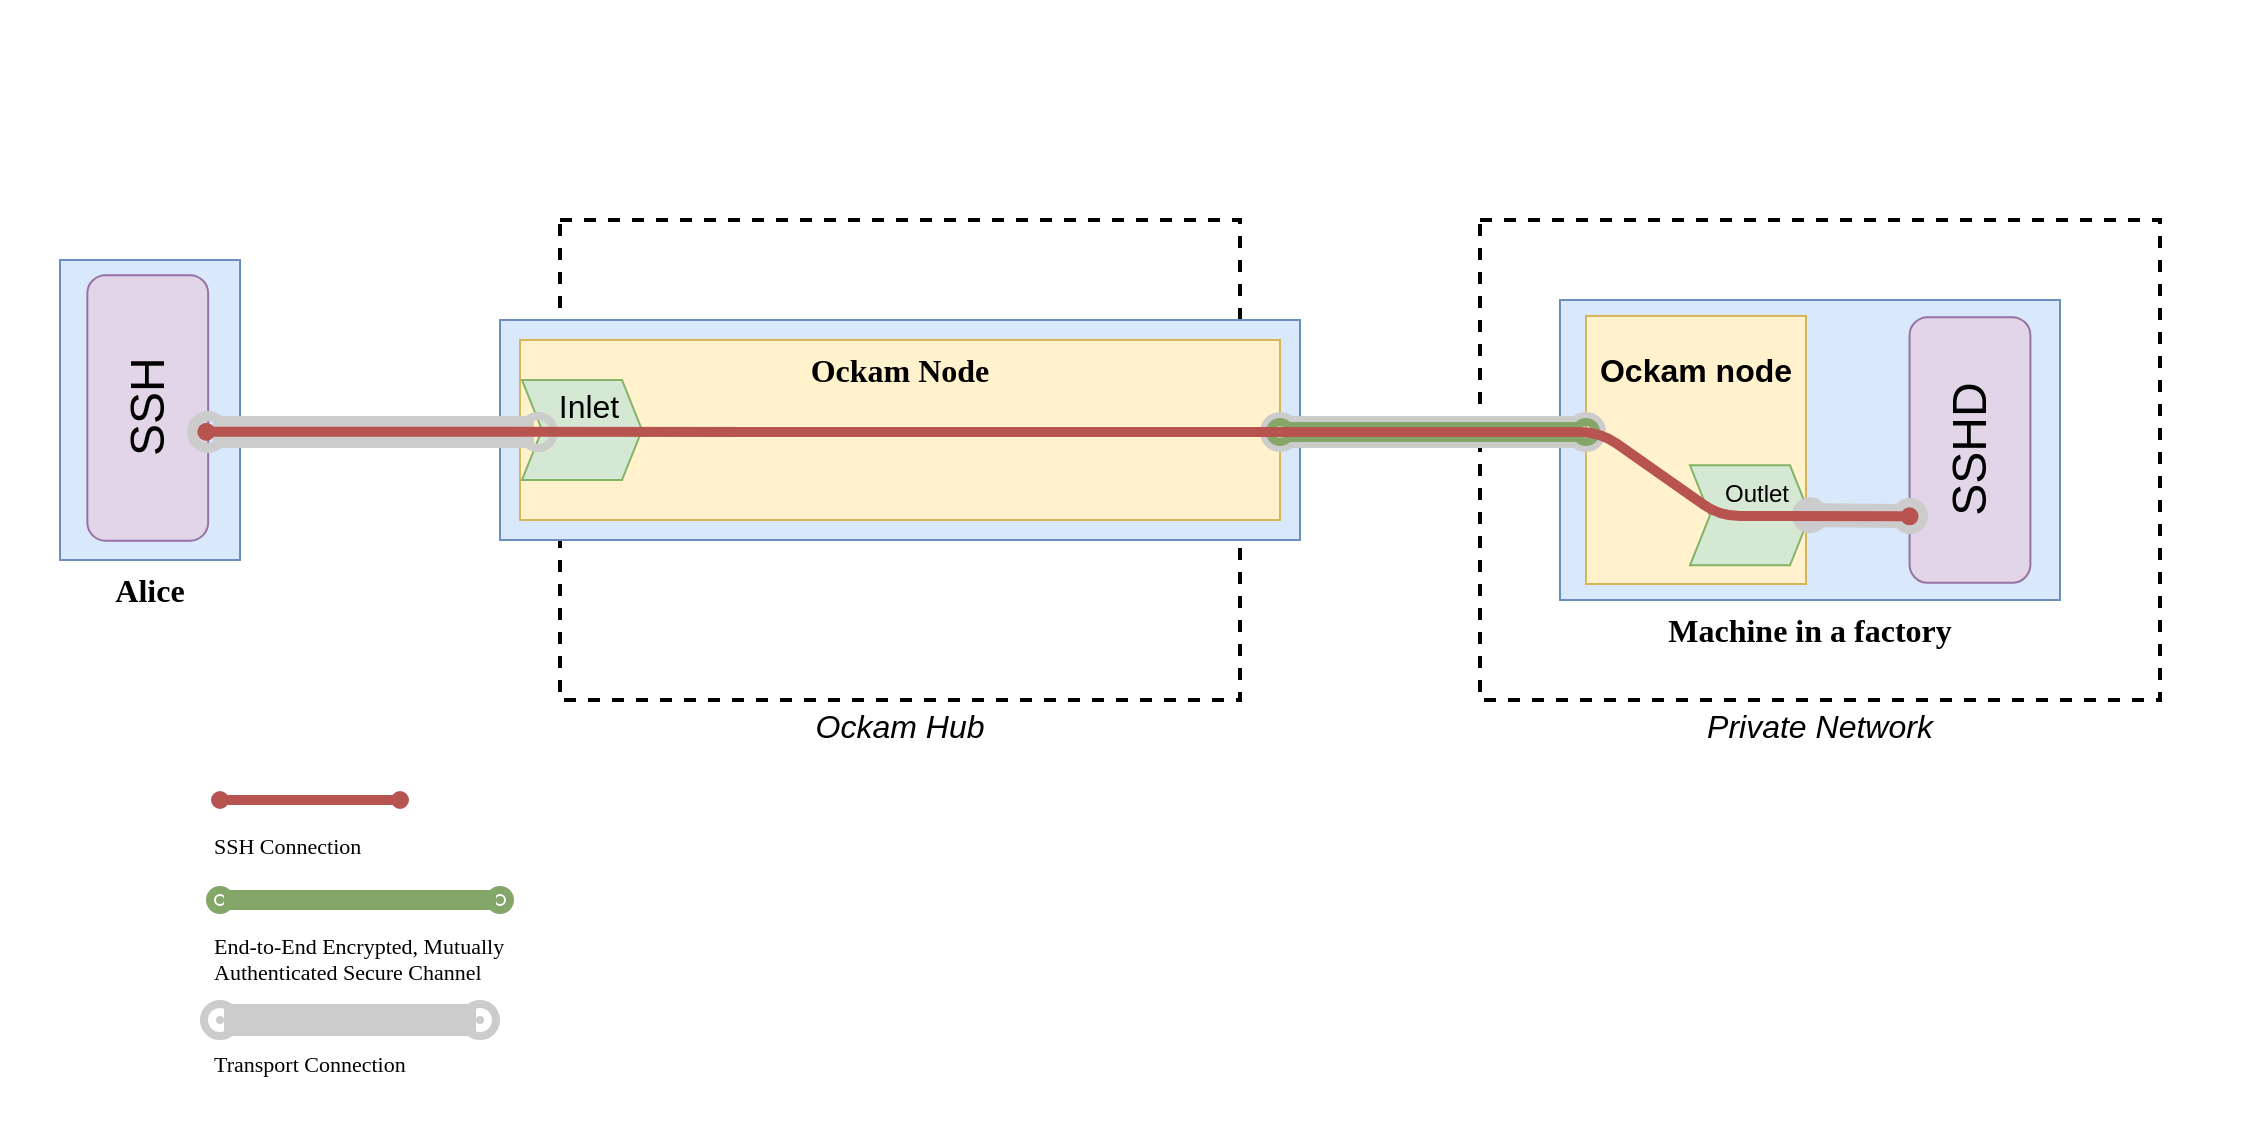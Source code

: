 <mxfile version="15.0.3" type="device"><diagram id="MakRYW5PsvzbHUf4XVk-" name="Page-1"><mxGraphModel dx="1181" dy="645" grid="1" gridSize="10" guides="1" tooltips="1" connect="1" arrows="1" fold="1" page="1" pageScale="1" pageWidth="850" pageHeight="1100" math="0" shadow="0"><root><mxCell id="0"/><mxCell id="1" parent="0"/><mxCell id="DaMGtLCCuxNV8TtC-NUh-2" value="" style="rounded=0;whiteSpace=wrap;html=1;fontFamily=Verdana;fontSize=10;strokeColor=none;" parent="1" vertex="1"><mxGeometry y="250" width="1120" height="560" as="geometry"/></mxCell><mxCell id="mV0POHclfFgBbSAv61ou-14" value="&lt;font style=&quot;font-size: 16px&quot;&gt;&lt;i&gt;Ockam Hub&lt;/i&gt;&lt;/font&gt;" style="rounded=0;whiteSpace=wrap;html=1;fontFamily=Helvetica;dashed=1;strokeWidth=2;spacingTop=265;" parent="1" vertex="1"><mxGeometry x="280" y="360" width="340" height="240" as="geometry"/></mxCell><mxCell id="mV0POHclfFgBbSAv61ou-1" value="&lt;font style=&quot;font-size: 16px&quot;&gt;&lt;i&gt;Private Network&lt;/i&gt;&lt;/font&gt;" style="rounded=0;whiteSpace=wrap;html=1;fontFamily=Helvetica;dashed=1;strokeWidth=2;spacingTop=265;" parent="1" vertex="1"><mxGeometry x="740" y="360" width="340" height="240" as="geometry"/></mxCell><mxCell id="mV0POHclfFgBbSAv61ou-22" value="" style="group;fontSize=27;" parent="1" vertex="1" connectable="0"><mxGeometry x="780" y="400" width="250" height="150" as="geometry"/></mxCell><mxCell id="DaMGtLCCuxNV8TtC-NUh-8" value="&lt;font size=&quot;1&quot;&gt;&lt;b style=&quot;font-size: 16px&quot;&gt;Machine in a factory&lt;/b&gt;&lt;/font&gt;" style="whiteSpace=wrap;html=1;fontFamily=Verdana;fillColor=#dae8fc;strokeColor=#6c8ebf;horizontal=1;spacingTop=180;" parent="mV0POHclfFgBbSAv61ou-22" vertex="1"><mxGeometry width="250" height="150" as="geometry"/></mxCell><mxCell id="oEj8lYI9-XeSDQUiCmse-1" value="Ockam node" style="rounded=0;whiteSpace=wrap;html=1;fillColor=#fff2cc;strokeColor=#d6b656;fontSize=16;spacingTop=-80;fontStyle=1" vertex="1" parent="mV0POHclfFgBbSAv61ou-22"><mxGeometry x="13" y="8" width="110" height="134" as="geometry"/></mxCell><mxCell id="mV0POHclfFgBbSAv61ou-17" value="SSHD" style="rounded=1;whiteSpace=wrap;html=1;fontFamily=Helvetica;fontSize=24;strokeWidth=1;rotation=-90;fillColor=#e1d5e7;strokeColor=#9673a6;" parent="mV0POHclfFgBbSAv61ou-22" vertex="1"><mxGeometry x="138.62" y="44.79" width="132.75" height="60.417" as="geometry"/></mxCell><mxCell id="mV0POHclfFgBbSAv61ou-19" value="&lt;font style=&quot;font-size: 12px&quot;&gt;Outlet&lt;/font&gt;" style="shape=step;perimeter=stepPerimeter;whiteSpace=wrap;html=1;fixedSize=1;fontFamily=Helvetica;fontSize=16;strokeWidth=1;flipV=0;flipH=0;fillColor=#d5e8d4;strokeColor=#82b366;size=10;spacingTop=-26;spacingLeft=7;" parent="mV0POHclfFgBbSAv61ou-22" vertex="1"><mxGeometry x="65" y="82.63" width="60" height="50" as="geometry"/></mxCell><mxCell id="mV0POHclfFgBbSAv61ou-20" value="" style="endArrow=oval;html=1;fontFamily=Verdana;strokeWidth=12;strokeColor=#CCCCCC;startArrow=oval;startFill=1;endFill=1;exitX=1;exitY=0.5;exitDx=0;exitDy=0;" parent="mV0POHclfFgBbSAv61ou-22" source="mV0POHclfFgBbSAv61ou-19" edge="1"><mxGeometry x="220" y="590.79" width="50" height="50" as="geometry"><mxPoint x="670" y="660.79" as="sourcePoint"/><mxPoint x="175" y="108" as="targetPoint"/></mxGeometry></mxCell><mxCell id="DaMGtLCCuxNV8TtC-NUh-20" value="" style="endArrow=oval;html=1;fontFamily=Verdana;fontSize=10;strokeWidth=10;startArrow=oval;startFill=1;endFill=1;strokeColor=#84A668;endSize=4;startSize=4;" parent="1" edge="1"><mxGeometry y="470" width="50" height="50" as="geometry"><mxPoint x="110" y="700" as="sourcePoint"/><mxPoint x="250" y="700" as="targetPoint"/></mxGeometry></mxCell><mxCell id="DaMGtLCCuxNV8TtC-NUh-21" value="&lt;span style=&quot;color: rgb(0 , 0 , 0) ; font-family: &amp;#34;verdana&amp;#34; ; font-style: normal ; font-weight: 400 ; letter-spacing: normal ; text-align: center ; text-indent: 0px ; text-transform: none ; word-spacing: 0px ; display: inline ; float: none&quot;&gt;&lt;font style=&quot;font-size: 11px&quot;&gt;End-to-End Encrypted, Mutually Authenticated Secure Channel&lt;/font&gt;&lt;/span&gt;" style="text;whiteSpace=wrap;html=1;fontSize=10;fontFamily=Verdana;" parent="1" vertex="1"><mxGeometry x="105" y="710" width="180" height="41" as="geometry"/></mxCell><mxCell id="mV0POHclfFgBbSAv61ou-21" value="" style="group;spacingTop=0;" parent="1" vertex="1" connectable="0"><mxGeometry x="260" y="420" width="390" height="100" as="geometry"/></mxCell><mxCell id="oEj8lYI9-XeSDQUiCmse-8" value="" style="rounded=0;whiteSpace=wrap;html=1;fontSize=24;fillColor=#dae8fc;strokeColor=#6c8ebf;" vertex="1" parent="mV0POHclfFgBbSAv61ou-21"><mxGeometry x="-10" y="-10" width="400" height="110" as="geometry"/></mxCell><mxCell id="DaMGtLCCuxNV8TtC-NUh-7" value="&lt;font style=&quot;font-size: 16px;&quot;&gt;&lt;span style=&quot;font-size: 16px;&quot;&gt;Ockam Node&lt;/span&gt;&lt;/font&gt;" style="whiteSpace=wrap;html=1;fontFamily=Verdana;fillColor=#fff2cc;strokeColor=#d6b656;horizontal=1;spacingTop=-60;fontStyle=1;fontSize=16;" parent="mV0POHclfFgBbSAv61ou-21" vertex="1"><mxGeometry width="380" height="90" as="geometry"/></mxCell><mxCell id="mV0POHclfFgBbSAv61ou-6" value="&lt;font style=&quot;font-size: 16px&quot;&gt;Inlet&lt;/font&gt;" style="shape=step;perimeter=stepPerimeter;whiteSpace=wrap;html=1;fixedSize=1;fontFamily=Helvetica;fontSize=24;strokeWidth=1;flipV=0;flipH=0;fillColor=#d5e8d4;strokeColor=#82b366;size=10;spacingTop=-29;spacingLeft=7;" parent="mV0POHclfFgBbSAv61ou-21" vertex="1"><mxGeometry x="1" y="20" width="60" height="50" as="geometry"/></mxCell><mxCell id="mV0POHclfFgBbSAv61ou-15" value="" style="group" parent="1" vertex="1" connectable="0"><mxGeometry x="30" y="380" width="127.5" height="180" as="geometry"/></mxCell><mxCell id="mV0POHclfFgBbSAv61ou-16" value="" style="group" parent="mV0POHclfFgBbSAv61ou-15" vertex="1" connectable="0"><mxGeometry width="90" height="150" as="geometry"/></mxCell><mxCell id="DaMGtLCCuxNV8TtC-NUh-5" value="&lt;font style=&quot;font-size: 16px&quot;&gt;&lt;b&gt;Alice&lt;/b&gt;&lt;/font&gt;" style="whiteSpace=wrap;html=1;fontFamily=Verdana;fillColor=#dae8fc;strokeColor=#6c8ebf;horizontal=1;spacingTop=180;" parent="mV0POHclfFgBbSAv61ou-16" vertex="1"><mxGeometry width="90" height="150" as="geometry"/></mxCell><mxCell id="mV0POHclfFgBbSAv61ou-12" value="SSH" style="rounded=1;whiteSpace=wrap;html=1;fontFamily=Helvetica;fontSize=24;strokeWidth=1;rotation=-90;fillColor=#e1d5e7;strokeColor=#9673a6;" parent="mV0POHclfFgBbSAv61ou-16" vertex="1"><mxGeometry x="-22.5" y="43.75" width="132.75" height="60.417" as="geometry"/></mxCell><mxCell id="DaMGtLCCuxNV8TtC-NUh-14" value="" style="endArrow=oval;html=1;fontFamily=Verdana;strokeWidth=16;strokeColor=#CCCCCC;startArrow=oval;startFill=1;endFill=1;endSize=4;startSize=5;" parent="1" edge="1"><mxGeometry width="50" height="50" as="geometry"><mxPoint x="104" y="466" as="sourcePoint"/><mxPoint x="269" y="466" as="targetPoint"/></mxGeometry></mxCell><mxCell id="DaMGtLCCuxNV8TtC-NUh-15" value="" style="endArrow=oval;html=1;fontFamily=Verdana;strokeWidth=16;strokeColor=#CCCCCC;startArrow=oval;startFill=1;endFill=1;endSize=4;startSize=4;" parent="1" edge="1"><mxGeometry x="185" y="419" width="50" height="50" as="geometry"><mxPoint x="640" y="466" as="sourcePoint"/><mxPoint x="793" y="466" as="targetPoint"/></mxGeometry></mxCell><mxCell id="mV0POHclfFgBbSAv61ou-24" value="" style="endArrow=oval;html=1;fontFamily=Verdana;strokeWidth=16;strokeColor=#CCCCCC;entryX=0;entryY=0.5;entryDx=0;entryDy=0;startArrow=oval;startFill=1;endFill=1;exitX=0.415;exitY=1.003;exitDx=0;exitDy=0;exitPerimeter=0;endSize=4;startSize=4;" parent="1" edge="1"><mxGeometry x="70.74" y="785" width="50" height="50" as="geometry"><mxPoint x="110" y="760" as="sourcePoint"/><mxPoint x="240" y="760" as="targetPoint"/></mxGeometry></mxCell><mxCell id="DaMGtLCCuxNV8TtC-NUh-9" value="" style="endArrow=oval;html=1;fontFamily=Verdana;strokeWidth=10;startArrow=oval;startFill=1;strokeColor=#84a668;endFill=1;endSize=4;startSize=4;" parent="1" edge="1"><mxGeometry x="74" y="490" width="50" height="50" as="geometry"><mxPoint x="640" y="466" as="sourcePoint"/><mxPoint x="793" y="466" as="targetPoint"/></mxGeometry></mxCell><mxCell id="mV0POHclfFgBbSAv61ou-26" value="&lt;span style=&quot;color: rgb(0 , 0 , 0) ; font-family: &amp;#34;verdana&amp;#34; ; font-style: normal ; font-weight: 400 ; letter-spacing: normal ; text-align: center ; text-indent: 0px ; text-transform: none ; word-spacing: 0px ; display: inline ; float: none&quot;&gt;&lt;font style=&quot;font-size: 11px&quot;&gt;Transport Connection&lt;/font&gt;&lt;/span&gt;" style="text;whiteSpace=wrap;html=1;fontSize=10;fontFamily=Verdana;" parent="1" vertex="1"><mxGeometry x="105" y="769" width="135" height="21" as="geometry"/></mxCell><mxCell id="10b7lKGXXp8pNbG3l_yN-2" value="" style="endArrow=oval;html=1;fontFamily=Verdana;strokeWidth=5;strokeColor=#b85450;startArrow=oval;startFill=1;endFill=1;exitX=0.415;exitY=1.003;exitDx=0;exitDy=0;exitPerimeter=0;fillColor=#f8cecc;endSize=4;startSize=4;" parent="1" edge="1"><mxGeometry x="70.74" y="675" width="50" height="50" as="geometry"><mxPoint x="110" y="650" as="sourcePoint"/><mxPoint x="200" y="650" as="targetPoint"/></mxGeometry></mxCell><mxCell id="10b7lKGXXp8pNbG3l_yN-3" value="&lt;div style=&quot;text-align: center&quot;&gt;&lt;span style=&quot;font-size: 11px&quot;&gt;&lt;font face=&quot;verdana&quot;&gt;SSH Connection&lt;/font&gt;&lt;/span&gt;&lt;/div&gt;" style="text;whiteSpace=wrap;html=1;fontSize=10;fontFamily=Verdana;" parent="1" vertex="1"><mxGeometry x="105" y="660" width="95" height="20" as="geometry"/></mxCell><mxCell id="10b7lKGXXp8pNbG3l_yN-1" value="" style="endArrow=oval;html=1;fontFamily=Verdana;strokeWidth=5;strokeColor=#b85450;startArrow=oval;startFill=1;endFill=1;exitX=0.41;exitY=0.984;exitDx=0;exitDy=0;exitPerimeter=0;fillColor=#f8cecc;entryX=0.25;entryY=0;entryDx=0;entryDy=0;endSize=4;startSize=4;" parent="1" source="mV0POHclfFgBbSAv61ou-12" target="mV0POHclfFgBbSAv61ou-17" edge="1"><mxGeometry x="80" y="500" width="50" height="50" as="geometry"><mxPoint x="114.265" y="475.242" as="sourcePoint"/><mxPoint x="280" y="475" as="targetPoint"/><Array as="points"><mxPoint x="800" y="466"/><mxPoint x="860" y="508"/></Array></mxGeometry></mxCell></root></mxGraphModel></diagram></mxfile>
